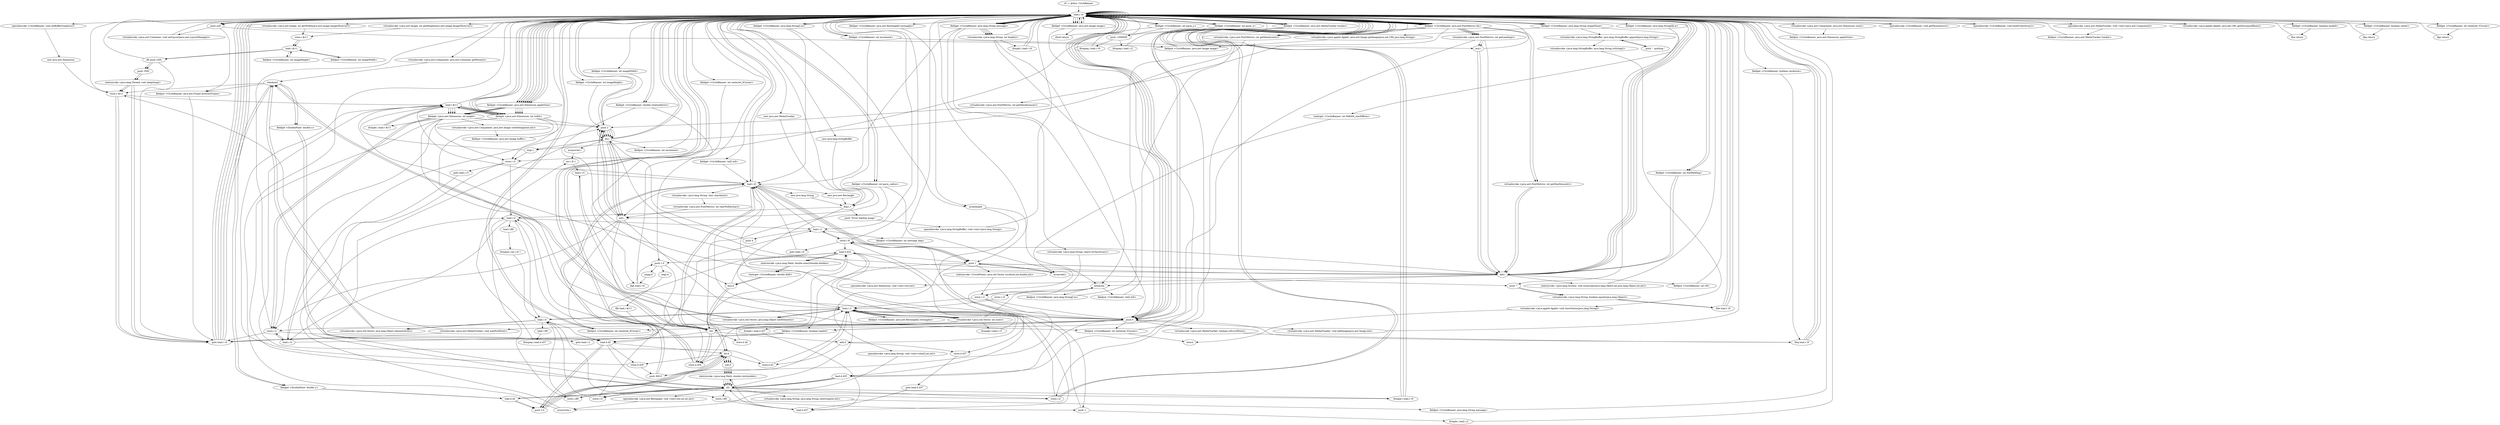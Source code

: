 digraph "" {
    "r0 := @this: CircleBanner"
    "load.r r0"
    "r0 := @this: CircleBanner"->"load.r r0";
    "push null"
    "load.r r0"->"push null";
    "virtualinvoke <java.awt.Container: void setLayout(java.awt.LayoutManager)>"
    "push null"->"virtualinvoke <java.awt.Container: void setLayout(java.awt.LayoutManager)>";
    "virtualinvoke <java.awt.Container: void setLayout(java.awt.LayoutManager)>"->"load.r r0";
    "load.r r0"->"load.r r0";
    "virtualinvoke <java.awt.Component: java.awt.Dimension size()>"
    "load.r r0"->"virtualinvoke <java.awt.Component: java.awt.Dimension size()>";
    "fieldput <CircleBanner: java.awt.Dimension appletSize>"
    "virtualinvoke <java.awt.Component: java.awt.Dimension size()>"->"fieldput <CircleBanner: java.awt.Dimension appletSize>";
    "fieldput <CircleBanner: java.awt.Dimension appletSize>"->"load.r r0";
    "load.r r0"->"load.r r0";
    "virtualinvoke <java.awt.Component: java.awt.Container getParent()>"
    "load.r r0"->"virtualinvoke <java.awt.Component: java.awt.Container getParent()>";
    "checkcast"
    "virtualinvoke <java.awt.Component: java.awt.Container getParent()>"->"checkcast";
    "fieldput <CircleBanner: java.awt.Frame browserFrame>"
    "checkcast"->"fieldput <CircleBanner: java.awt.Frame browserFrame>";
    "goto load.r r0"
    "fieldput <CircleBanner: java.awt.Frame browserFrame>"->"goto load.r r0";
    "goto load.r r0"->"load.r r0";
    "specialinvoke <CircleBanner: void getParameters()>"
    "load.r r0"->"specialinvoke <CircleBanner: void getParameters()>";
    "specialinvoke <CircleBanner: void getParameters()>"->"load.r r0";
    "load.r r0"->"load.r r0";
    "load.r r0"->"load.r r0";
    "fieldget <CircleBanner: java.awt.Dimension appletSize>"
    "load.r r0"->"fieldget <CircleBanner: java.awt.Dimension appletSize>";
    "fieldget <java.awt.Dimension: int width>"
    "fieldget <CircleBanner: java.awt.Dimension appletSize>"->"fieldget <java.awt.Dimension: int width>";
    "fieldget <java.awt.Dimension: int width>"->"load.r r0";
    "load.r r0"->"fieldget <CircleBanner: java.awt.Dimension appletSize>";
    "fieldget <java.awt.Dimension: int height>"
    "fieldget <CircleBanner: java.awt.Dimension appletSize>"->"fieldget <java.awt.Dimension: int height>";
    "virtualinvoke <java.awt.Component: java.awt.Image createImage(int,int)>"
    "fieldget <java.awt.Dimension: int height>"->"virtualinvoke <java.awt.Component: java.awt.Image createImage(int,int)>";
    "fieldput <CircleBanner: java.awt.Image buffer>"
    "virtualinvoke <java.awt.Component: java.awt.Image createImage(int,int)>"->"fieldput <CircleBanner: java.awt.Image buffer>";
    "fieldput <CircleBanner: java.awt.Image buffer>"->"load.r r0";
    "specialinvoke <CircleBanner: void setBufferGraphics()>"
    "load.r r0"->"specialinvoke <CircleBanner: void setBufferGraphics()>";
    "new java.awt.Dimension"
    "specialinvoke <CircleBanner: void setBufferGraphics()>"->"new java.awt.Dimension";
    "store.r $r11"
    "new java.awt.Dimension"->"store.r $r11";
    "load.r $r11"
    "store.r $r11"->"load.r $r11";
    "load.r $r11"->"load.r r0";
    "fieldget <CircleBanner: java.awt.FontMetrics fm>"
    "load.r r0"->"fieldget <CircleBanner: java.awt.FontMetrics fm>";
    "virtualinvoke <java.awt.FontMetrics: int getMaxAdvance()>"
    "fieldget <CircleBanner: java.awt.FontMetrics fm>"->"virtualinvoke <java.awt.FontMetrics: int getMaxAdvance()>";
    "push 2"
    "virtualinvoke <java.awt.FontMetrics: int getMaxAdvance()>"->"push 2";
    "push 2"->"load.r r0";
    "load.r r0"->"fieldget <CircleBanner: java.awt.FontMetrics fm>";
    "virtualinvoke <java.awt.FontMetrics: int getLeading()>"
    "fieldget <CircleBanner: java.awt.FontMetrics fm>"->"virtualinvoke <java.awt.FontMetrics: int getLeading()>";
    "mul.i"
    "virtualinvoke <java.awt.FontMetrics: int getLeading()>"->"mul.i";
    "add.i"
    "mul.i"->"add.i";
    "add.i"->"load.r r0";
    "fieldget <CircleBanner: int fontPadding>"
    "load.r r0"->"fieldget <CircleBanner: int fontPadding>";
    "fieldget <CircleBanner: int fontPadding>"->"add.i";
    "add.i"->"load.r r0";
    "load.r r0"->"fieldget <CircleBanner: java.awt.FontMetrics fm>";
    "virtualinvoke <java.awt.FontMetrics: int getMaxAscent()>"
    "fieldget <CircleBanner: java.awt.FontMetrics fm>"->"virtualinvoke <java.awt.FontMetrics: int getMaxAscent()>";
    "virtualinvoke <java.awt.FontMetrics: int getMaxAscent()>"->"load.r r0";
    "load.r r0"->"fieldget <CircleBanner: java.awt.FontMetrics fm>";
    "virtualinvoke <java.awt.FontMetrics: int getMaxDescent()>"
    "fieldget <CircleBanner: java.awt.FontMetrics fm>"->"virtualinvoke <java.awt.FontMetrics: int getMaxDescent()>";
    "virtualinvoke <java.awt.FontMetrics: int getMaxDescent()>"->"add.i";
    "add.i"->"push 2";
    "push 2"->"load.r r0";
    "load.r r0"->"fieldget <CircleBanner: java.awt.FontMetrics fm>";
    "fieldget <CircleBanner: java.awt.FontMetrics fm>"->"virtualinvoke <java.awt.FontMetrics: int getLeading()>";
    "virtualinvoke <java.awt.FontMetrics: int getLeading()>"->"mul.i";
    "mul.i"->"add.i";
    "add.i"->"load.r r0";
    "load.r r0"->"fieldget <CircleBanner: int fontPadding>";
    "fieldget <CircleBanner: int fontPadding>"->"add.i";
    "specialinvoke <java.awt.Dimension: void <init>(int,int)>"
    "add.i"->"specialinvoke <java.awt.Dimension: void <init>(int,int)>";
    "specialinvoke <java.awt.Dimension: void <init>(int,int)>"->"load.r $r11";
    "load.r $r11"->"fieldget <java.awt.Dimension: int width>";
    "fieldget <java.awt.Dimension: int width>"->"load.r $r11";
    "load.r $r11"->"fieldget <java.awt.Dimension: int height>";
    "ifcmple.i load.r $r11"
    "fieldget <java.awt.Dimension: int height>"->"ifcmple.i load.r $r11";
    "ifcmple.i load.r $r11"->"load.r $r11";
    "load.r $r11"->"fieldget <java.awt.Dimension: int width>";
    "store.i i1"
    "fieldget <java.awt.Dimension: int width>"->"store.i i1";
    "goto load.i i1"
    "store.i i1"->"goto load.i i1";
    "load.i i1"
    "goto load.i i1"->"load.i i1";
    "store.i i0"
    "load.i i1"->"store.i i0";
    "store.i i0"->"load.r r0";
    "load.r r0"->"fieldget <CircleBanner: java.awt.Dimension appletSize>";
    "fieldget <CircleBanner: java.awt.Dimension appletSize>"->"fieldget <java.awt.Dimension: int width>";
    "fieldget <java.awt.Dimension: int width>"->"load.r r0";
    "load.r r0"->"fieldget <CircleBanner: java.awt.Dimension appletSize>";
    "fieldget <CircleBanner: java.awt.Dimension appletSize>"->"fieldget <java.awt.Dimension: int height>";
    "ifcmple.i load.r r0"
    "fieldget <java.awt.Dimension: int height>"->"ifcmple.i load.r r0";
    "ifcmple.i load.r r0"->"load.r r0";
    "load.r r0"->"fieldget <CircleBanner: java.awt.Dimension appletSize>";
    "fieldget <CircleBanner: java.awt.Dimension appletSize>"->"fieldget <java.awt.Dimension: int height>";
    "store.i r3"
    "fieldget <java.awt.Dimension: int height>"->"store.i r3";
    "goto load.i r3"
    "store.i r3"->"goto load.i r3";
    "load.i r3"
    "goto load.i r3"->"load.i r3";
    "load.i r3"->"store.i i1";
    "store.i i1"->"load.i r3";
    "load.i r3"->"push 2";
    "div.i"
    "push 2"->"div.i";
    "dup1.i"
    "div.i"->"dup1.i";
    "dup1.i"->"store.i r3";
    "store.i i2"
    "store.i r3"->"store.i i2";
    "store.i i2"->"load.r r0";
    "fieldget <CircleBanner: int parm_x>"
    "load.r r0"->"fieldget <CircleBanner: int parm_x>";
    "push -1000000"
    "fieldget <CircleBanner: int parm_x>"->"push -1000000";
    "ifcmpeq.i load.r r0"
    "push -1000000"->"ifcmpeq.i load.r r0";
    "ifcmpeq.i load.r r0"->"load.r r0";
    "load.r r0"->"fieldget <CircleBanner: int parm_x>";
    "fieldget <CircleBanner: int parm_x>"->"store.i i2";
    "store.i i2"->"load.r r0";
    "fieldget <CircleBanner: int parm_y>"
    "load.r r0"->"fieldget <CircleBanner: int parm_y>";
    "fieldget <CircleBanner: int parm_y>"->"push -1000000";
    "ifcmpeq.i load.i i2"
    "push -1000000"->"ifcmpeq.i load.i i2";
    "ifcmpeq.i load.i i2"->"load.r r0";
    "load.r r0"->"fieldget <CircleBanner: int parm_y>";
    "fieldget <CircleBanner: int parm_y>"->"store.i r3";
    "load.i i2"
    "store.i r3"->"load.i i2";
    "load.i i2"->"load.i i1";
    "push 4"
    "load.i i1"->"push 4";
    "push 4"->"div.i";
    "div.i"->"push 2";
    "push 2"->"div.i";
    "sub.i"
    "div.i"->"sub.i";
    "i2d"
    "sub.i"->"i2d";
    "store.d d34"
    "i2d"->"store.d d34";
    "store.d d34"->"load.r r0";
    "fieldget <CircleBanner: int parm_radius>"
    "load.r r0"->"fieldget <CircleBanner: int parm_radius>";
    "push -1"
    "fieldget <CircleBanner: int parm_radius>"->"push -1";
    "ifcmple.i load.i i2"
    "push -1"->"ifcmple.i load.i i2";
    "ifcmple.i load.i i2"->"load.r r0";
    "load.r r0"->"fieldget <CircleBanner: int parm_radius>";
    "fieldget <CircleBanner: int parm_radius>"->"i2d";
    "i2d"->"store.d d34";
    "store.d d34"->"load.i i2";
    "load.i i2"->"load.i r3";
    "load.d d34"
    "load.i r3"->"load.d d34";
    "push 1"
    "load.d d34"->"push 1";
    "staticinvoke <CirclePoints: java.util.Vector circle(int,int,double,int)>"
    "push 1"->"staticinvoke <CirclePoints: java.util.Vector circle(int,int,double,int)>";
    "store.r i1"
    "staticinvoke <CirclePoints: java.util.Vector circle(int,int,double,int)>"->"store.r i1";
    "push 360.0"
    "store.r i1"->"push 360.0";
    "load.i i0"
    "push 360.0"->"load.i i0";
    "load.i i0"->"i2d";
    "i2d"->"load.d d34";
    "staticinvoke <java.lang.Math: double atan2(double,double)>"
    "load.d d34"->"staticinvoke <java.lang.Math: double atan2(double,double)>";
    "staticget <CircleBanner: double RAD>"
    "staticinvoke <java.lang.Math: double atan2(double,double)>"->"staticget <CircleBanner: double RAD>";
    "mul.d"
    "staticget <CircleBanner: double RAD>"->"mul.d";
    "div.d"
    "mul.d"->"div.d";
    "store.d d35"
    "div.d"->"store.d d35";
    "store.d d35"->"push 360.0";
    "push 360.0"->"load.i i0";
    "load.i i0"->"i2d";
    "i2d"->"load.r r0";
    "fieldget <CircleBanner: double rotationfactor>"
    "load.r r0"->"fieldget <CircleBanner: double rotationfactor>";
    "fieldget <CircleBanner: double rotationfactor>"->"mul.d";
    "mul.d"->"load.d d34";
    "load.d d34"->"staticinvoke <java.lang.Math: double atan2(double,double)>";
    "staticinvoke <java.lang.Math: double atan2(double,double)>"->"staticget <CircleBanner: double RAD>";
    "staticget <CircleBanner: double RAD>"->"mul.d";
    "mul.d"->"div.d";
    "store.d d2"
    "div.d"->"store.d d2";
    "load.r i1"
    "store.d d2"->"load.r i1";
    "virtualinvoke <java.util.Vector: int size()>"
    "load.r i1"->"virtualinvoke <java.util.Vector: int size()>";
    "virtualinvoke <java.util.Vector: int size()>"->"i2d";
    "load.d d2"
    "i2d"->"load.d d2";
    "load.d d2"->"div.d";
    "div.d"->"store.d d34";
    "store.d d34"->"load.d d34";
    "push 1.0"
    "load.d d34"->"push 1.0";
    "cmpg.d"
    "push 1.0"->"cmpg.d";
    "ifge load.r r0"
    "cmpg.d"->"ifge load.r r0";
    "ifge load.r r0"->"push 1.0";
    "push 1.0"->"store.d d34";
    "store.d d34"->"load.r r0";
    "load.r r0"->"fieldget <CircleBanner: double rotationfactor>";
    "fieldget <CircleBanner: double rotationfactor>"->"push 1.0";
    "cmpl.d"
    "push 1.0"->"cmpl.d";
    "ifle load.r $r11"
    "cmpl.d"->"ifle load.r $r11";
    "ifle load.r $r11"->"load.d d2";
    "load.d d2"->"store.d d35";
    "store.d d35"->"load.r $r11";
    "load.r $r11"->"fieldget <java.awt.Dimension: int width>";
    "fieldget <java.awt.Dimension: int width>"->"i2d";
    "i2d"->"load.r r0";
    "load.r r0"->"fieldget <CircleBanner: java.awt.FontMetrics fm>";
    "fieldget <CircleBanner: java.awt.FontMetrics fm>"->"virtualinvoke <java.awt.FontMetrics: int getLeading()>";
    "virtualinvoke <java.awt.FontMetrics: int getLeading()>"->"i2d";
    "add.d"
    "i2d"->"add.d";
    "add.d"->"store.d d2";
    "store.d d2"->"load.r $r11";
    "load.r $r11"->"fieldget <java.awt.Dimension: int height>";
    "fieldget <java.awt.Dimension: int height>"->"i2d";
    "store.d d4"
    "i2d"->"store.d d4";
    "store.d d4"->"load.r i1";
    "load.r i1"->"virtualinvoke <java.util.Vector: int size()>";
    "newarray"
    "virtualinvoke <java.util.Vector: int size()>"->"newarray";
    "store.r r3"
    "newarray"->"store.r r3";
    "store.r r3"->"load.r i1";
    "virtualinvoke <java.util.Vector: java.lang.Object lastElement()>"
    "load.r i1"->"virtualinvoke <java.util.Vector: java.lang.Object lastElement()>";
    "virtualinvoke <java.util.Vector: java.lang.Object lastElement()>"->"checkcast";
    "fieldget <DoublePoint: double x>"
    "checkcast"->"fieldget <DoublePoint: double x>";
    "fieldget <DoublePoint: double x>"->"load.d d2";
    "push 2.0"
    "load.d d2"->"push 2.0";
    "push 2.0"->"div.d";
    "sub.d"
    "div.d"->"sub.d";
    "staticinvoke <java.lang.Math: double rint(double)>"
    "sub.d"->"staticinvoke <java.lang.Math: double rint(double)>";
    "d2i"
    "staticinvoke <java.lang.Math: double rint(double)>"->"d2i";
    "store.i i89"
    "d2i"->"store.i i89";
    "store.i i89"->"load.r i1";
    "load.r i1"->"virtualinvoke <java.util.Vector: java.lang.Object lastElement()>";
    "virtualinvoke <java.util.Vector: java.lang.Object lastElement()>"->"checkcast";
    "fieldget <DoublePoint: double y>"
    "checkcast"->"fieldget <DoublePoint: double y>";
    "load.d d4"
    "fieldget <DoublePoint: double y>"->"load.d d4";
    "load.d d4"->"push 2.0";
    "push 2.0"->"div.d";
    "div.d"->"sub.d";
    "sub.d"->"staticinvoke <java.lang.Math: double rint(double)>";
    "staticinvoke <java.lang.Math: double rint(double)>"->"d2i";
    "store.i i90"
    "d2i"->"store.i i90";
    "store.i i90"->"push -1";
    "push -1"->"store.i i0";
    "store.i i0"->"load.d d34";
    "store.d d37"
    "load.d d34"->"store.d d37";
    "goto load.d d37"
    "store.d d37"->"goto load.d d37";
    "load.d d37"
    "goto load.d d37"->"load.d d37";
    "load.d d37"->"d2i";
    "d2i"->"load.r i1";
    "load.r i1"->"virtualinvoke <java.util.Vector: int size()>";
    "ifcmplt.i load.d d37"
    "virtualinvoke <java.util.Vector: int size()>"->"ifcmplt.i load.d d37";
    "load.r r3"
    "ifcmplt.i load.d d37"->"load.r r3";
    "push 0"
    "load.r r3"->"push 0";
    "push 0"->"load.r r0";
    "load.r r0"->"load.i i0";
    "load.i i0"->"push 1";
    "push 1"->"add.i";
    "add.i"->"newarray";
    "newarray"->"store.r i1";
    "store.r i1"->"load.r i1";
    "fieldput <CircleBanner: java.awt.Rectangle[] rectangles>"
    "load.r i1"->"fieldput <CircleBanner: java.awt.Rectangle[] rectangles>";
    "fieldput <CircleBanner: java.awt.Rectangle[] rectangles>"->"load.r i1";
    "load.r i1"->"push 0";
    "push 0"->"load.i i0";
    "load.i i0"->"push 1";
    "push 1"->"add.i";
    "staticinvoke <java.lang.System: void arraycopy(java.lang.Object,int,java.lang.Object,int,int)>"
    "add.i"->"staticinvoke <java.lang.System: void arraycopy(java.lang.Object,int,java.lang.Object,int,int)>";
    "staticinvoke <java.lang.System: void arraycopy(java.lang.Object,int,java.lang.Object,int,int)>"->"load.r r0";
    "load.r r0"->"load.r r0";
    "fieldget <CircleBanner: java.awt.Rectangle[] rectangles>"
    "load.r r0"->"fieldget <CircleBanner: java.awt.Rectangle[] rectangles>";
    "arraylength"
    "fieldget <CircleBanner: java.awt.Rectangle[] rectangles>"->"arraylength";
    "load.d d35"
    "arraylength"->"load.d d35";
    "load.d d35"->"d2i";
    "d2i"->"div.i";
    "fieldput <CircleBanner: int increment>"
    "div.i"->"fieldput <CircleBanner: int increment>";
    "fieldput <CircleBanner: int increment>"->"load.r r0";
    "fieldget <CircleBanner: java.lang.String message>"
    "load.r r0"->"fieldget <CircleBanner: java.lang.String message>";
    "virtualinvoke <java.lang.String: int length()>"
    "fieldget <CircleBanner: java.lang.String message>"->"virtualinvoke <java.lang.String: int length()>";
    "virtualinvoke <java.lang.String: int length()>"->"load.d d35";
    "load.d d35"->"d2i";
    "d2i"->"ifcmple.i load.r r0";
    "ifcmple.i load.r r0"->"load.r r0";
    "load.r r0"->"load.r r0";
    "load.r r0"->"fieldget <CircleBanner: java.lang.String message>";
    "fieldget <CircleBanner: java.lang.String message>"->"push 0";
    "push 0"->"load.d d35";
    "load.d d35"->"d2i";
    "virtualinvoke <java.lang.String: java.lang.String substring(int,int)>"
    "d2i"->"virtualinvoke <java.lang.String: java.lang.String substring(int,int)>";
    "fieldput <CircleBanner: java.lang.String message>"
    "virtualinvoke <java.lang.String: java.lang.String substring(int,int)>"->"fieldput <CircleBanner: java.lang.String message>";
    "fieldput <CircleBanner: java.lang.String message>"->"load.r r0";
    "fieldget <CircleBanner: boolean clockwise>"
    "load.r r0"->"fieldget <CircleBanner: boolean clockwise>";
    "ifeq load.r r0"
    "fieldget <CircleBanner: boolean clockwise>"->"ifeq load.r r0";
    "ifeq load.r r0"->"push 0";
    "push 0"->"store.i i1";
    "store.i i1"->"goto load.r r0";
    "goto load.r r0"->"load.r r0";
    "load.r r0"->"load.i i1";
    "fieldput <CircleBanner: int message_beg>"
    "load.i i1"->"fieldput <CircleBanner: int message_beg>";
    "fieldput <CircleBanner: int message_beg>"->"load.r r0";
    "load.r r0"->"load.r r0";
    "load.r r0"->"fieldget <CircleBanner: java.lang.String message>";
    "fieldget <CircleBanner: java.lang.String message>"->"virtualinvoke <java.lang.String: int length()>";
    "virtualinvoke <java.lang.String: int length()>"->"newarray";
    "fieldput <CircleBanner: java.lang.String[] m>"
    "newarray"->"fieldput <CircleBanner: java.lang.String[] m>";
    "fieldput <CircleBanner: java.lang.String[] m>"->"load.r r0";
    "load.r r0"->"load.r r0";
    "fieldget <CircleBanner: java.lang.String[] m>"
    "load.r r0"->"fieldget <CircleBanner: java.lang.String[] m>";
    "fieldget <CircleBanner: java.lang.String[] m>"->"arraylength";
    "arraylength"->"newarray";
    "fieldput <CircleBanner: int[] mX>"
    "newarray"->"fieldput <CircleBanner: int[] mX>";
    "fieldput <CircleBanner: int[] mX>"->"load.r r0";
    "load.r r0"->"load.r r0";
    "load.r r0"->"fieldget <CircleBanner: java.awt.FontMetrics fm>";
    "fieldget <CircleBanner: java.awt.FontMetrics fm>"->"virtualinvoke <java.awt.FontMetrics: int getMaxAscent()>";
    "virtualinvoke <java.awt.FontMetrics: int getMaxAscent()>"->"dup1.i";
    "dup1.i"->"load.r $r11";
    "load.r $r11"->"fieldget <java.awt.Dimension: int height>";
    "fieldget <java.awt.Dimension: int height>"->"store.i i1";
    "store.i i1"->"load.r r0";
    "load.r r0"->"fieldget <CircleBanner: java.awt.FontMetrics fm>";
    "fieldget <CircleBanner: java.awt.FontMetrics fm>"->"virtualinvoke <java.awt.FontMetrics: int getMaxDescent()>";
    "virtualinvoke <java.awt.FontMetrics: int getMaxDescent()>"->"add.i";
    "add.i"->"load.r r0";
    "load.r r0"->"fieldget <CircleBanner: java.awt.FontMetrics fm>";
    "fieldget <CircleBanner: java.awt.FontMetrics fm>"->"virtualinvoke <java.awt.FontMetrics: int getLeading()>";
    "virtualinvoke <java.awt.FontMetrics: int getLeading()>"->"add.i";
    "add.i"->"store.i i0";
    "store.i i0"->"load.i i1";
    "load.i i1"->"load.i i0";
    "load.i i0"->"sub.i";
    "sub.i"->"push 2";
    "push 2"->"div.i";
    "div.i"->"add.i";
    "fieldput <CircleBanner: int cH>"
    "add.i"->"fieldput <CircleBanner: int cH>";
    "fieldput <CircleBanner: int cH>"->"load.r r0";
    "load.r r0"->"fieldget <CircleBanner: java.lang.String message>";
    "virtualinvoke <java.lang.String: char[] toCharArray()>"
    "fieldget <CircleBanner: java.lang.String message>"->"virtualinvoke <java.lang.String: char[] toCharArray()>";
    "virtualinvoke <java.lang.String: char[] toCharArray()>"->"store.r i1";
    "store.r i1"->"push 0";
    "push 0"->"store.i i0";
    "goto load.i i0"
    "store.i i0"->"goto load.i i0";
    "goto load.i i0"->"load.i i0";
    "load.i i0"->"load.r r0";
    "load.r r0"->"fieldget <CircleBanner: java.lang.String message>";
    "fieldget <CircleBanner: java.lang.String message>"->"virtualinvoke <java.lang.String: int length()>";
    "ifcmplt.i load.r r0"
    "virtualinvoke <java.lang.String: int length()>"->"ifcmplt.i load.r r0";
    "ifcmplt.i load.r r0"->"load.r r0";
    "fieldget <CircleBanner: java.lang.String[][] p>"
    "load.r r0"->"fieldget <CircleBanner: java.lang.String[][] p>";
    "staticget <CircleBanner: int PARAM_charEffects>"
    "fieldget <CircleBanner: java.lang.String[][] p>"->"staticget <CircleBanner: int PARAM_charEffects>";
    "arrayread.r"
    "staticget <CircleBanner: int PARAM_charEffects>"->"arrayread.r";
    "arrayread.r"->"push 1";
    "push 1"->"arrayread.r";
    "push \"\""
    "arrayread.r"->"push \"\"";
    "virtualinvoke <java.lang.String: boolean equals(java.lang.Object)>"
    "push \"\""->"virtualinvoke <java.lang.String: boolean equals(java.lang.Object)>";
    "ifne load.r r0"
    "virtualinvoke <java.lang.String: boolean equals(java.lang.Object)>"->"ifne load.r r0";
    "ifne load.r r0"->"load.r r0";
    "specialinvoke <CircleBanner: void buildColorArray()>"
    "load.r r0"->"specialinvoke <CircleBanner: void buildColorArray()>";
    "specialinvoke <CircleBanner: void buildColorArray()>"->"load.r r0";
    "fieldget <CircleBanner: java.lang.String imageName>"
    "load.r r0"->"fieldget <CircleBanner: java.lang.String imageName>";
    "fieldget <CircleBanner: java.lang.String imageName>"->"push \"\"";
    "push \"\""->"virtualinvoke <java.lang.String: boolean equals(java.lang.Object)>";
    "virtualinvoke <java.lang.String: boolean equals(java.lang.Object)>"->"ifne load.r r0";
    "ifne load.r r0"->"load.r r0";
    "new java.awt.MediaTracker"
    "load.r r0"->"new java.awt.MediaTracker";
    "dup1.r"
    "new java.awt.MediaTracker"->"dup1.r";
    "dup1.r"->"load.r r0";
    "specialinvoke <java.awt.MediaTracker: void <init>(java.awt.Component)>"
    "load.r r0"->"specialinvoke <java.awt.MediaTracker: void <init>(java.awt.Component)>";
    "fieldput <CircleBanner: java.awt.MediaTracker tracker>"
    "specialinvoke <java.awt.MediaTracker: void <init>(java.awt.Component)>"->"fieldput <CircleBanner: java.awt.MediaTracker tracker>";
    "fieldput <CircleBanner: java.awt.MediaTracker tracker>"->"load.r r0";
    "load.r r0"->"load.r r0";
    "load.r r0"->"load.r r0";
    "virtualinvoke <java.applet.Applet: java.net.URL getDocumentBase()>"
    "load.r r0"->"virtualinvoke <java.applet.Applet: java.net.URL getDocumentBase()>";
    "virtualinvoke <java.applet.Applet: java.net.URL getDocumentBase()>"->"load.r r0";
    "load.r r0"->"fieldget <CircleBanner: java.lang.String imageName>";
    "virtualinvoke <java.applet.Applet: java.awt.Image getImage(java.net.URL,java.lang.String)>"
    "fieldget <CircleBanner: java.lang.String imageName>"->"virtualinvoke <java.applet.Applet: java.awt.Image getImage(java.net.URL,java.lang.String)>";
    "fieldput <CircleBanner: java.awt.Image image>"
    "virtualinvoke <java.applet.Applet: java.awt.Image getImage(java.net.URL,java.lang.String)>"->"fieldput <CircleBanner: java.awt.Image image>";
    "fieldput <CircleBanner: java.awt.Image image>"->"load.r r0";
    "fieldget <CircleBanner: java.awt.MediaTracker tracker>"
    "load.r r0"->"fieldget <CircleBanner: java.awt.MediaTracker tracker>";
    "fieldget <CircleBanner: java.awt.MediaTracker tracker>"->"load.r r0";
    "fieldget <CircleBanner: java.awt.Image image>"
    "load.r r0"->"fieldget <CircleBanner: java.awt.Image image>";
    "fieldget <CircleBanner: java.awt.Image image>"->"push 0";
    "virtualinvoke <java.awt.MediaTracker: void addImage(java.awt.Image,int)>"
    "push 0"->"virtualinvoke <java.awt.MediaTracker: void addImage(java.awt.Image,int)>";
    "virtualinvoke <java.awt.MediaTracker: void addImage(java.awt.Image,int)>"->"load.r r0";
    "load.r r0"->"push 0";
    "fieldput <CircleBanner: boolean loaded>"
    "push 0"->"fieldput <CircleBanner: boolean loaded>";
    "fieldput <CircleBanner: boolean loaded>"->"goto load.r r0";
    "goto load.r r0"->"load.r r0";
    "load.r r0"->"fieldget <CircleBanner: java.awt.Image image>";
    "ifnull return"
    "fieldget <CircleBanner: java.awt.Image image>"->"ifnull return";
    "ifnull return"->"load.r r0";
    "fieldget <CircleBanner: boolean loaded>"
    "load.r r0"->"fieldget <CircleBanner: boolean loaded>";
    "ifne return"
    "fieldget <CircleBanner: boolean loaded>"->"ifne return";
    "ifne return"->"load.r r0";
    "load.r r0"->"fieldget <CircleBanner: java.awt.MediaTracker tracker>";
    "fieldget <CircleBanner: java.awt.MediaTracker tracker>"->"push 0";
    "virtualinvoke <java.awt.MediaTracker: void waitForID(int)>"
    "push 0"->"virtualinvoke <java.awt.MediaTracker: void waitForID(int)>";
    "virtualinvoke <java.awt.MediaTracker: void waitForID(int)>"->"goto load.r r0";
    "goto load.r r0"->"load.r r0";
    "load.r r0"->"fieldget <CircleBanner: java.awt.MediaTracker tracker>";
    "fieldget <CircleBanner: java.awt.MediaTracker tracker>"->"push 0";
    "virtualinvoke <java.awt.MediaTracker: boolean isErrorID(int)>"
    "push 0"->"virtualinvoke <java.awt.MediaTracker: boolean isErrorID(int)>";
    "virtualinvoke <java.awt.MediaTracker: boolean isErrorID(int)>"->"ifeq load.r r0";
    "ifeq load.r r0"->"load.r r0";
    "new java.lang.StringBuffer"
    "load.r r0"->"new java.lang.StringBuffer";
    "new java.lang.StringBuffer"->"dup1.r";
    "push \"Error loading image \""
    "dup1.r"->"push \"Error loading image \"";
    "specialinvoke <java.lang.StringBuffer: void <init>(java.lang.String)>"
    "push \"Error loading image \""->"specialinvoke <java.lang.StringBuffer: void <init>(java.lang.String)>";
    "specialinvoke <java.lang.StringBuffer: void <init>(java.lang.String)>"->"load.r r0";
    "load.r r0"->"fieldget <CircleBanner: java.lang.String imageName>";
    "virtualinvoke <java.lang.StringBuffer: java.lang.StringBuffer append(java.lang.String)>"
    "fieldget <CircleBanner: java.lang.String imageName>"->"virtualinvoke <java.lang.StringBuffer: java.lang.StringBuffer append(java.lang.String)>";
    "push \", quitting.\""
    "virtualinvoke <java.lang.StringBuffer: java.lang.StringBuffer append(java.lang.String)>"->"push \", quitting.\"";
    "push \", quitting.\""->"virtualinvoke <java.lang.StringBuffer: java.lang.StringBuffer append(java.lang.String)>";
    "virtualinvoke <java.lang.StringBuffer: java.lang.String toString()>"
    "virtualinvoke <java.lang.StringBuffer: java.lang.StringBuffer append(java.lang.String)>"->"virtualinvoke <java.lang.StringBuffer: java.lang.String toString()>";
    "virtualinvoke <java.applet.Applet: void showStatus(java.lang.String)>"
    "virtualinvoke <java.lang.StringBuffer: java.lang.String toString()>"->"virtualinvoke <java.applet.Applet: void showStatus(java.lang.String)>";
    "return"
    "virtualinvoke <java.applet.Applet: void showStatus(java.lang.String)>"->"return";
    "ifeq load.r r0"->"load.r r0";
    "load.r r0"->"push 1";
    "push 1"->"fieldput <CircleBanner: boolean loaded>";
    "fieldput <CircleBanner: boolean loaded>"->"goto load.r r0";
    "goto load.r r0"->"load.r r0";
    "load.r r0"->"load.r r0";
    "load.r r0"->"fieldget <CircleBanner: java.awt.Image image>";
    "fieldget <CircleBanner: java.awt.Image image>"->"load.r r0";
    "virtualinvoke <java.awt.Image: int getWidth(java.awt.image.ImageObserver)>"
    "load.r r0"->"virtualinvoke <java.awt.Image: int getWidth(java.awt.image.ImageObserver)>";
    "store.i $r11"
    "virtualinvoke <java.awt.Image: int getWidth(java.awt.image.ImageObserver)>"->"store.i $r11";
    "load.i $r11"
    "store.i $r11"->"load.i $r11";
    "fieldput <CircleBanner: int imageWidth>"
    "load.i $r11"->"fieldput <CircleBanner: int imageWidth>";
    "fieldput <CircleBanner: int imageWidth>"->"load.i $r11";
    "iflt push 100L"
    "load.i $r11"->"iflt push 100L";
    "iflt push 100L"->"goto load.r r0";
    "goto load.r r0"->"load.r r0";
    "load.r r0"->"load.r r0";
    "load.r r0"->"fieldget <CircleBanner: java.awt.Image image>";
    "fieldget <CircleBanner: java.awt.Image image>"->"load.r r0";
    "virtualinvoke <java.awt.Image: int getHeight(java.awt.image.ImageObserver)>"
    "load.r r0"->"virtualinvoke <java.awt.Image: int getHeight(java.awt.image.ImageObserver)>";
    "virtualinvoke <java.awt.Image: int getHeight(java.awt.image.ImageObserver)>"->"store.i $r11";
    "store.i $r11"->"load.i $r11";
    "fieldput <CircleBanner: int imageHeight>"
    "load.i $r11"->"fieldput <CircleBanner: int imageHeight>";
    "fieldput <CircleBanner: int imageHeight>"->"load.i $r11";
    "load.i $r11"->"iflt push 100L";
    "iflt push 100L"->"load.r r0";
    "fieldget <CircleBanner: boolean center>"
    "load.r r0"->"fieldget <CircleBanner: boolean center>";
    "ifeq return"
    "fieldget <CircleBanner: boolean center>"->"ifeq return";
    "ifeq return"->"load.r r0";
    "load.r r0"->"load.r r0";
    "load.r r0"->"fieldget <CircleBanner: java.awt.Dimension appletSize>";
    "fieldget <CircleBanner: java.awt.Dimension appletSize>"->"fieldget <java.awt.Dimension: int width>";
    "fieldget <java.awt.Dimension: int width>"->"push 2";
    "push 2"->"div.i";
    "div.i"->"load.r r0";
    "fieldget <CircleBanner: int imageWidth>"
    "load.r r0"->"fieldget <CircleBanner: int imageWidth>";
    "fieldget <CircleBanner: int imageWidth>"->"push 2";
    "push 2"->"div.i";
    "div.i"->"sub.i";
    "fieldput <CircleBanner: int centered_XCorner>"
    "sub.i"->"fieldput <CircleBanner: int centered_XCorner>";
    "fieldput <CircleBanner: int centered_XCorner>"->"load.r r0";
    "fieldget <CircleBanner: int centered_XCorner>"
    "load.r r0"->"fieldget <CircleBanner: int centered_XCorner>";
    "fieldget <CircleBanner: int centered_XCorner>"->"ifge load.r r0";
    "ifge load.r r0"->"load.r r0";
    "load.r r0"->"push 0";
    "push 0"->"fieldput <CircleBanner: int centered_XCorner>";
    "fieldput <CircleBanner: int centered_XCorner>"->"load.r r0";
    "load.r r0"->"load.r r0";
    "load.r r0"->"fieldget <CircleBanner: java.awt.Dimension appletSize>";
    "fieldget <CircleBanner: java.awt.Dimension appletSize>"->"fieldget <java.awt.Dimension: int height>";
    "fieldget <java.awt.Dimension: int height>"->"push 2";
    "push 2"->"div.i";
    "div.i"->"load.r r0";
    "fieldget <CircleBanner: int imageHeight>"
    "load.r r0"->"fieldget <CircleBanner: int imageHeight>";
    "fieldget <CircleBanner: int imageHeight>"->"push 2";
    "push 2"->"div.i";
    "div.i"->"sub.i";
    "fieldput <CircleBanner: int centered_YCorner>"
    "sub.i"->"fieldput <CircleBanner: int centered_YCorner>";
    "fieldput <CircleBanner: int centered_YCorner>"->"load.r r0";
    "fieldget <CircleBanner: int centered_YCorner>"
    "load.r r0"->"fieldget <CircleBanner: int centered_YCorner>";
    "ifge return"
    "fieldget <CircleBanner: int centered_YCorner>"->"ifge return";
    "ifge return"->"load.r r0";
    "load.r r0"->"push 0";
    "push 0"->"fieldput <CircleBanner: int centered_YCorner>";
    "fieldput <CircleBanner: int centered_YCorner>"->"return";
    "push 100L"
    "iflt push 100L"->"push 100L";
    "staticinvoke <java.lang.Thread: void sleep(long)>"
    "push 100L"->"staticinvoke <java.lang.Thread: void sleep(long)>";
    "staticinvoke <java.lang.Thread: void sleep(long)>"->"goto load.r r0";
    "staticinvoke <java.lang.Thread: void sleep(long)>"->"store.r $r11";
    "store.r $r11"->"goto load.r r0";
    "iflt push 100L"->"push 100L";
    "push 100L"->"staticinvoke <java.lang.Thread: void sleep(long)>";
    "staticinvoke <java.lang.Thread: void sleep(long)>"->"goto load.r r0";
    "staticinvoke <java.lang.Thread: void sleep(long)>"->"store.r $r11";
    "store.r $r11"->"goto load.r r0";
    "virtualinvoke <java.awt.MediaTracker: void waitForID(int)>"->"store.r $r11";
    "ifne load.r r0"->"load.r r0";
    "load.r r0"->"push null";
    "push null"->"fieldput <CircleBanner: java.awt.Image image>";
    "fieldput <CircleBanner: java.awt.Image image>"->"load.r r0";
    "load.r r0"->"push 0";
    "push 0"->"fieldput <CircleBanner: boolean loaded>";
    "ifcmplt.i load.r r0"->"load.r r0";
    "load.r r0"->"fieldget <CircleBanner: java.lang.String[] m>";
    "fieldget <CircleBanner: java.lang.String[] m>"->"load.i i0";
    "new java.lang.String"
    "load.i i0"->"new java.lang.String";
    "new java.lang.String"->"dup1.r";
    "dup1.r"->"load.r i1";
    "load.r i1"->"load.i i0";
    "load.i i0"->"push 1";
    "specialinvoke <java.lang.String: void <init>(char[],int,int)>"
    "push 1"->"specialinvoke <java.lang.String: void <init>(char[],int,int)>";
    "arraywrite.r"
    "specialinvoke <java.lang.String: void <init>(char[],int,int)>"->"arraywrite.r";
    "arraywrite.r"->"load.r r0";
    "fieldget <CircleBanner: int[] mX>"
    "load.r r0"->"fieldget <CircleBanner: int[] mX>";
    "fieldget <CircleBanner: int[] mX>"->"load.i i0";
    "load.i i0"->"load.r $r11";
    "load.r $r11"->"fieldget <java.awt.Dimension: int width>";
    "fieldget <java.awt.Dimension: int width>"->"load.r r0";
    "load.r r0"->"fieldget <CircleBanner: java.awt.FontMetrics fm>";
    "fieldget <CircleBanner: java.awt.FontMetrics fm>"->"load.r r0";
    "load.r r0"->"fieldget <CircleBanner: java.lang.String message>";
    "fieldget <CircleBanner: java.lang.String message>"->"load.i i0";
    "virtualinvoke <java.lang.String: char charAt(int)>"
    "load.i i0"->"virtualinvoke <java.lang.String: char charAt(int)>";
    "virtualinvoke <java.awt.FontMetrics: int charWidth(char)>"
    "virtualinvoke <java.lang.String: char charAt(int)>"->"virtualinvoke <java.awt.FontMetrics: int charWidth(char)>";
    "virtualinvoke <java.awt.FontMetrics: int charWidth(char)>"->"sub.i";
    "sub.i"->"push 2";
    "push 2"->"div.i";
    "arraywrite.i"
    "div.i"->"arraywrite.i";
    "inc.i i0 1"
    "arraywrite.i"->"inc.i i0 1";
    "ifeq load.r r0"->"load.r r0";
    "load.r r0"->"fieldget <CircleBanner: java.lang.String message>";
    "fieldget <CircleBanner: java.lang.String message>"->"virtualinvoke <java.lang.String: int length()>";
    "virtualinvoke <java.lang.String: int length()>"->"load.r r0";
    "fieldget <CircleBanner: int increment>"
    "load.r r0"->"fieldget <CircleBanner: int increment>";
    "fieldget <CircleBanner: int increment>"->"mul.i";
    "mul.i"->"load.r r0";
    "load.r r0"->"fieldget <CircleBanner: int increment>";
    "fieldget <CircleBanner: int increment>"->"sub.i";
    "sub.i"->"store.i i1";
    "ifcmplt.i load.d d37"->"load.d d37";
    "load.d d37"->"staticinvoke <java.lang.Math: double rint(double)>";
    "staticinvoke <java.lang.Math: double rint(double)>"->"d2i";
    "store.i i3"
    "d2i"->"store.i i3";
    "load.i i3"
    "store.i i3"->"load.i i3";
    "load.i i3"->"load.r i1";
    "load.r i1"->"virtualinvoke <java.util.Vector: int size()>";
    "ifcmpge.i load.r r3"
    "virtualinvoke <java.util.Vector: int size()>"->"ifcmpge.i load.r r3";
    "ifcmpge.i load.r r3"->"load.r i1";
    "load.r i1"->"load.i i3";
    "virtualinvoke <java.util.Vector: java.lang.Object elementAt(int)>"
    "load.i i3"->"virtualinvoke <java.util.Vector: java.lang.Object elementAt(int)>";
    "virtualinvoke <java.util.Vector: java.lang.Object elementAt(int)>"->"checkcast";
    "checkcast"->"fieldget <DoublePoint: double x>";
    "fieldget <DoublePoint: double x>"->"load.d d2";
    "load.d d2"->"push 2.0";
    "push 2.0"->"div.d";
    "div.d"->"sub.d";
    "sub.d"->"staticinvoke <java.lang.Math: double rint(double)>";
    "staticinvoke <java.lang.Math: double rint(double)>"->"d2i";
    "d2i"->"store.i i2";
    "store.i i2"->"load.r i1";
    "load.r i1"->"load.i i3";
    "load.i i3"->"virtualinvoke <java.util.Vector: java.lang.Object elementAt(int)>";
    "virtualinvoke <java.util.Vector: java.lang.Object elementAt(int)>"->"checkcast";
    "checkcast"->"fieldget <DoublePoint: double y>";
    "fieldget <DoublePoint: double y>"->"load.d d4";
    "load.d d4"->"push 2.0";
    "push 2.0"->"div.d";
    "div.d"->"sub.d";
    "sub.d"->"staticinvoke <java.lang.Math: double rint(double)>";
    "staticinvoke <java.lang.Math: double rint(double)>"->"d2i";
    "d2i"->"store.i i3";
    "store.i i3"->"load.i i2";
    "load.i i89"
    "load.i i2"->"load.i i89";
    "ifcmpne.i inc.i i0 1"
    "load.i i89"->"ifcmpne.i inc.i i0 1";
    "ifcmpne.i inc.i i0 1"->"load.i i3";
    "load.i i90"
    "load.i i3"->"load.i i90";
    "ifcmpeq.i load.d d37"
    "load.i i90"->"ifcmpeq.i load.d d37";
    "ifcmpeq.i load.d d37"->"inc.i i0 1";
    "inc.i i0 1"->"load.r r3";
    "load.r r3"->"load.i i0";
    "new java.awt.Rectangle"
    "load.i i0"->"new java.awt.Rectangle";
    "new java.awt.Rectangle"->"dup1.r";
    "dup1.r"->"load.i i2";
    "load.i i2"->"load.i i3";
    "load.i i3"->"load.d d2";
    "load.d d2"->"d2i";
    "d2i"->"load.d d4";
    "load.d d4"->"d2i";
    "specialinvoke <java.awt.Rectangle: void <init>(int,int,int,int)>"
    "d2i"->"specialinvoke <java.awt.Rectangle: void <init>(int,int,int,int)>";
    "specialinvoke <java.awt.Rectangle: void <init>(int,int,int,int)>"->"arraywrite.r";
    "arraywrite.r"->"load.i i2";
    "load.i i2"->"store.i i89";
    "store.i i89"->"load.i i3";
    "load.i i3"->"store.i i90";
    "store.i i90"->"load.d d37";
    "load.d d37"->"load.d d34";
    "load.d d34"->"add.d";
    "add.d"->"store.d d37";
    "ifcmple.i load.r r0"->"load.r r0";
    "load.r r0"->"fieldget <CircleBanner: java.awt.Dimension appletSize>";
    "fieldget <CircleBanner: java.awt.Dimension appletSize>"->"fieldget <java.awt.Dimension: int width>";
    "fieldget <java.awt.Dimension: int width>"->"store.i r3";
    "ifcmple.i load.r $r11"->"load.r $r11";
    "load.r $r11"->"fieldget <java.awt.Dimension: int height>";
    "fieldget <java.awt.Dimension: int height>"->"store.i i1";
    "checkcast"->"store.r $r11";
    "store.r $r11"->"load.r r0";
    "load.r r0"->"push null";
    "push null"->"fieldput <CircleBanner: java.awt.Frame browserFrame>";
}
